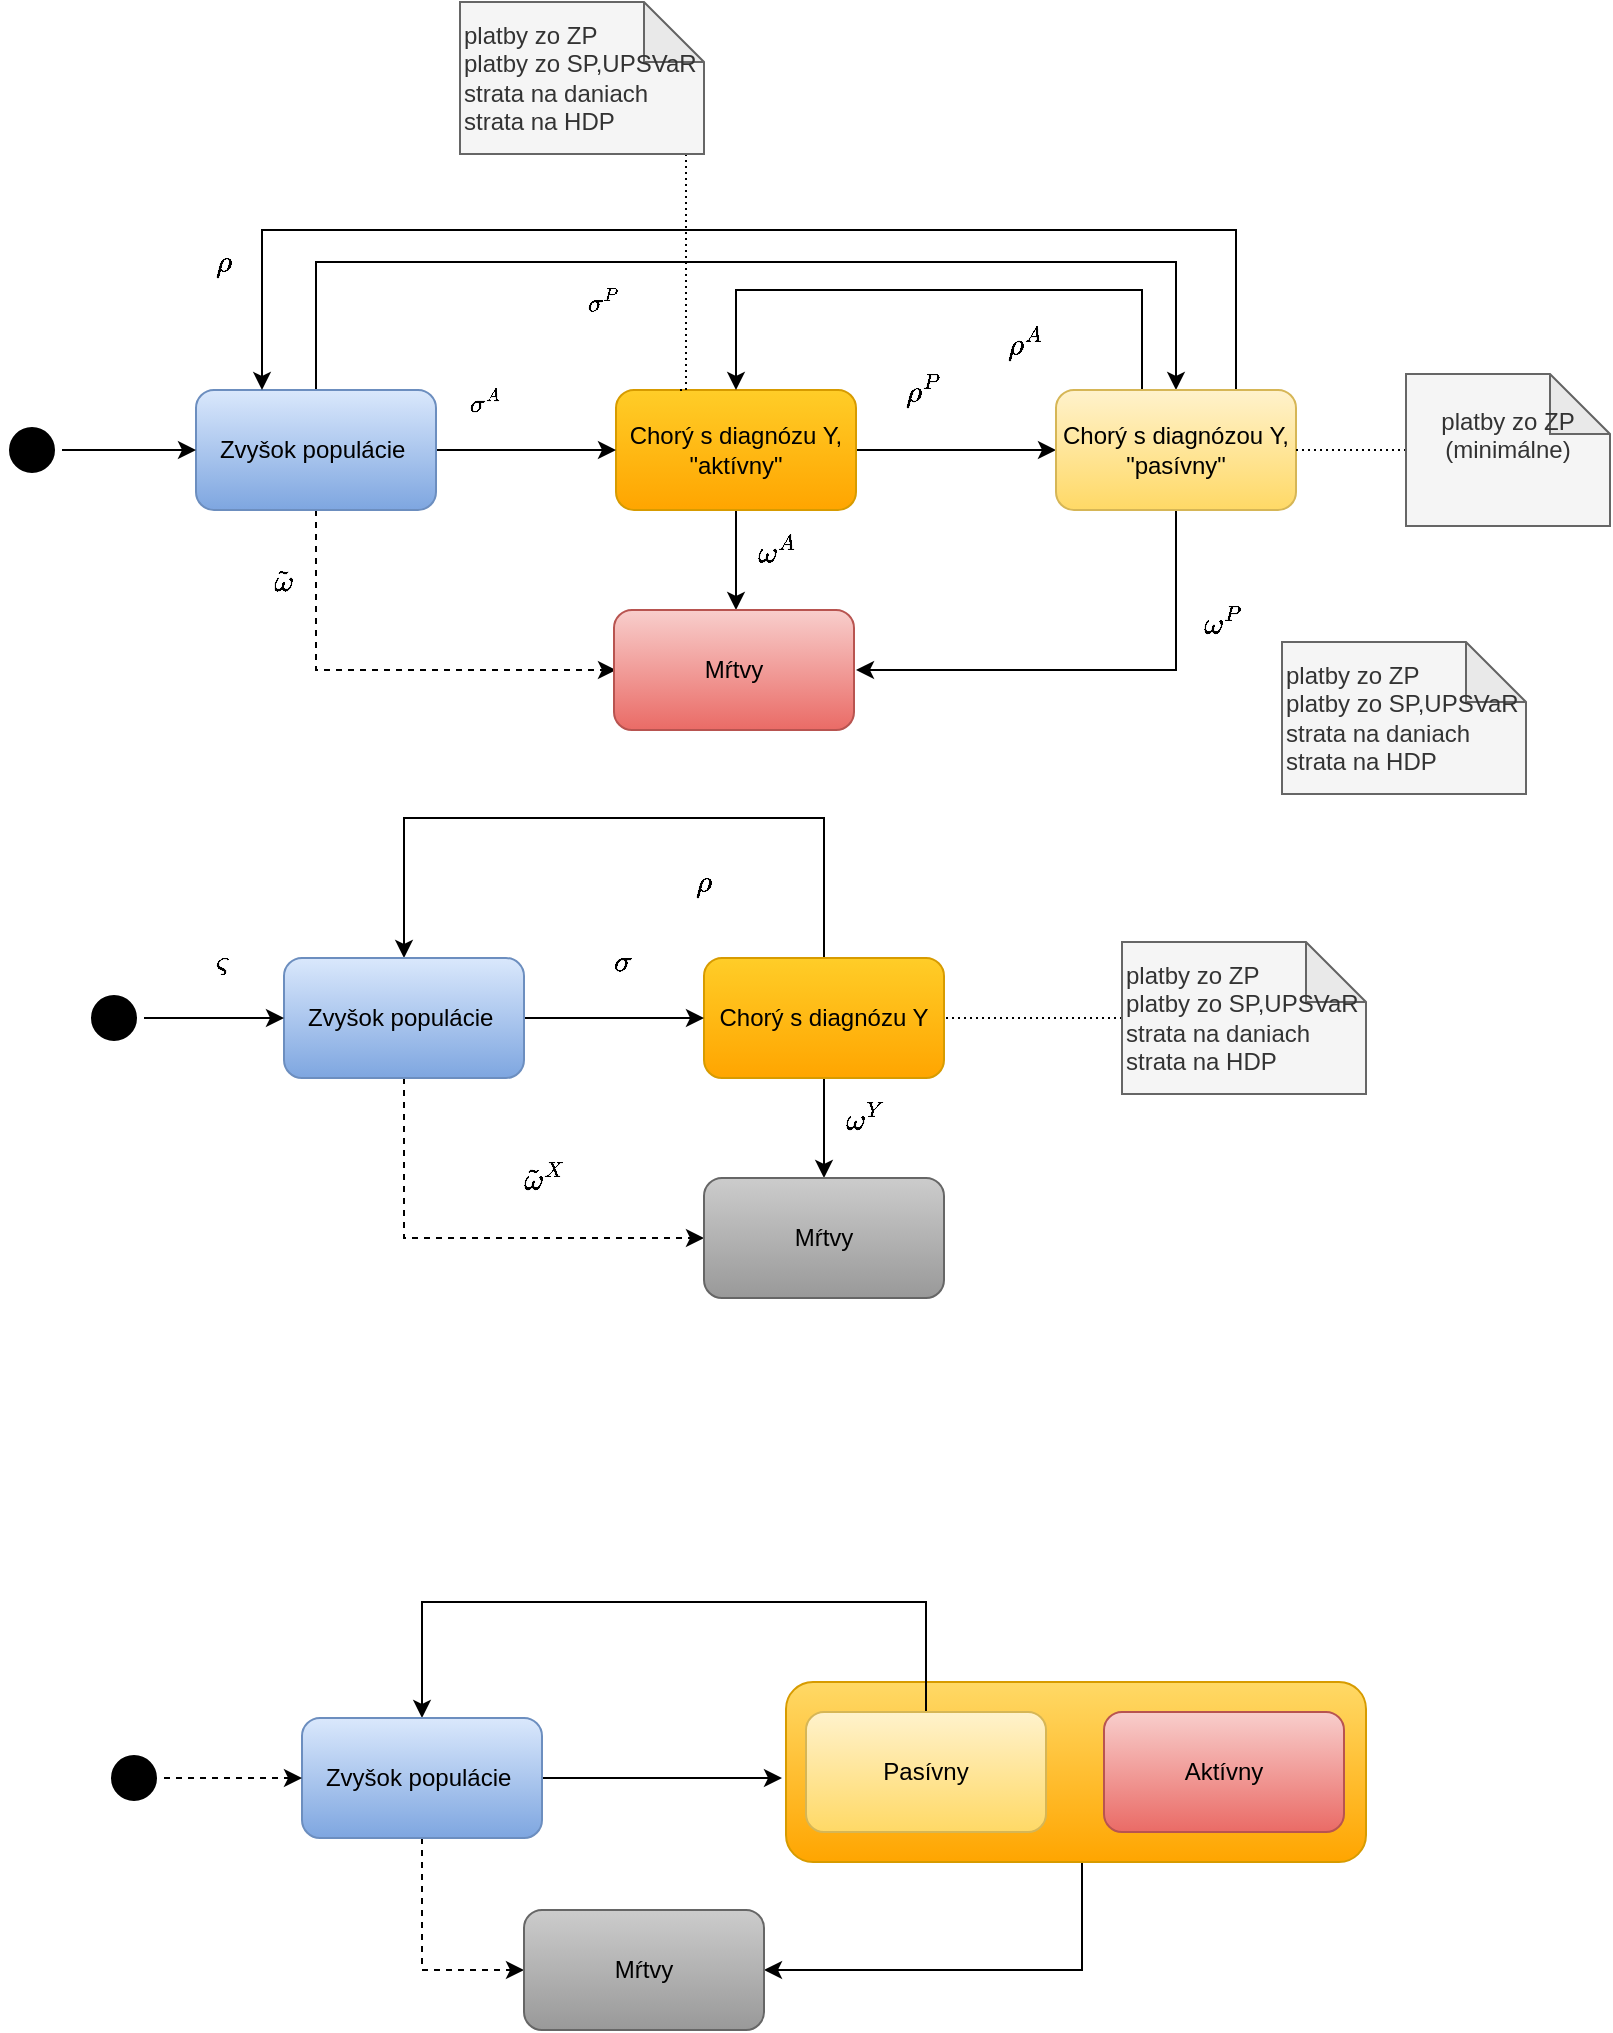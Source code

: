 <mxfile version="17.1.0" type="github">
  <diagram id="GxeuKTXnx9VGVfUCvlwk" name="Page-1">
    <mxGraphModel dx="1532" dy="808" grid="1" gridSize="10" guides="1" tooltips="1" connect="1" arrows="1" fold="1" page="1" pageScale="1" pageWidth="850" pageHeight="1100" math="1" shadow="0">
      <root>
        <mxCell id="0" />
        <mxCell id="1" parent="0" />
        <mxCell id="LXL8oJjJBJb_XbVYSXAR-5" value="$$\omega^A$$" style="edgeStyle=orthogonalEdgeStyle;rounded=0;orthogonalLoop=1;jettySize=auto;html=1;fontStyle=1;fontSize=13;" parent="1" source="LXL8oJjJBJb_XbVYSXAR-1" edge="1">
          <mxGeometry x="-0.2" y="20" relative="1" as="geometry">
            <mxPoint as="offset" />
            <mxPoint x="387" y="324" as="targetPoint" />
          </mxGeometry>
        </mxCell>
        <mxCell id="LXL8oJjJBJb_XbVYSXAR-9" style="edgeStyle=orthogonalEdgeStyle;rounded=0;orthogonalLoop=1;jettySize=auto;html=1;entryX=0;entryY=0.5;entryDx=0;entryDy=0;" parent="1" edge="1">
          <mxGeometry relative="1" as="geometry">
            <mxPoint x="447" y="244" as="sourcePoint" />
            <mxPoint x="547" y="244" as="targetPoint" />
          </mxGeometry>
        </mxCell>
        <mxCell id="LXL8oJjJBJb_XbVYSXAR-12" value="$$\rho^P$$" style="edgeLabel;html=1;align=center;verticalAlign=middle;resizable=0;points=[];fontStyle=1;fontSize=13;" parent="LXL8oJjJBJb_XbVYSXAR-9" vertex="1" connectable="0">
          <mxGeometry x="-0.285" y="2" relative="1" as="geometry">
            <mxPoint x="-3" y="-28" as="offset" />
          </mxGeometry>
        </mxCell>
        <mxCell id="LXL8oJjJBJb_XbVYSXAR-1" value="Chorý s diagnózu Y,&lt;br&gt;&quot;aktívny&quot;" style="rounded=1;whiteSpace=wrap;html=1;fillColor=#ffcd28;strokeColor=#d79b00;gradientColor=#ffa500;" parent="1" vertex="1">
          <mxGeometry x="327" y="214" width="120" height="60" as="geometry" />
        </mxCell>
        <mxCell id="LXL8oJjJBJb_XbVYSXAR-6" style="edgeStyle=orthogonalEdgeStyle;rounded=0;orthogonalLoop=1;jettySize=auto;html=1;entryX=0;entryY=0.5;entryDx=0;entryDy=0;dashed=1;fontSize=13;fontStyle=1" parent="1" edge="1">
          <mxGeometry relative="1" as="geometry">
            <Array as="points">
              <mxPoint x="177" y="354" />
            </Array>
            <mxPoint x="177" y="274" as="sourcePoint" />
            <mxPoint x="327" y="354" as="targetPoint" />
          </mxGeometry>
        </mxCell>
        <mxCell id="LXL8oJjJBJb_XbVYSXAR-13" value="$$\tilde{\omega}$$" style="edgeLabel;html=1;align=center;verticalAlign=middle;resizable=0;points=[];fontStyle=1;fontSize=13;" parent="LXL8oJjJBJb_XbVYSXAR-6" vertex="1" connectable="0">
          <mxGeometry x="0.259" relative="1" as="geometry">
            <mxPoint x="-82" y="-44" as="offset" />
          </mxGeometry>
        </mxCell>
        <mxCell id="y71OQpIPpyjUGrTFZz0K-3" style="edgeStyle=orthogonalEdgeStyle;rounded=0;orthogonalLoop=1;jettySize=auto;html=1;" edge="1" parent="1" source="LXL8oJjJBJb_XbVYSXAR-2" target="LXL8oJjJBJb_XbVYSXAR-8">
          <mxGeometry relative="1" as="geometry">
            <Array as="points">
              <mxPoint x="177" y="150" />
              <mxPoint x="607" y="150" />
            </Array>
          </mxGeometry>
        </mxCell>
        <mxCell id="y71OQpIPpyjUGrTFZz0K-5" value="$$\sigma^P$$" style="edgeLabel;html=1;align=center;verticalAlign=middle;resizable=0;points=[];" vertex="1" connectable="0" parent="y71OQpIPpyjUGrTFZz0K-3">
          <mxGeometry x="0.37" y="1" relative="1" as="geometry">
            <mxPoint x="-175" y="21" as="offset" />
          </mxGeometry>
        </mxCell>
        <mxCell id="y71OQpIPpyjUGrTFZz0K-6" style="edgeStyle=orthogonalEdgeStyle;rounded=0;orthogonalLoop=1;jettySize=auto;html=1;entryX=0;entryY=0.5;entryDx=0;entryDy=0;" edge="1" parent="1" source="LXL8oJjJBJb_XbVYSXAR-2" target="LXL8oJjJBJb_XbVYSXAR-1">
          <mxGeometry relative="1" as="geometry" />
        </mxCell>
        <mxCell id="y71OQpIPpyjUGrTFZz0K-7" value="$$\sigma^A$$" style="edgeLabel;html=1;align=center;verticalAlign=middle;resizable=0;points=[];" vertex="1" connectable="0" parent="y71OQpIPpyjUGrTFZz0K-6">
          <mxGeometry x="-0.215" y="-3" relative="1" as="geometry">
            <mxPoint x="-12" y="-27" as="offset" />
          </mxGeometry>
        </mxCell>
        <mxCell id="LXL8oJjJBJb_XbVYSXAR-2" value="Zvyšok populácie&amp;nbsp;" style="rounded=1;whiteSpace=wrap;html=1;labelBackgroundColor=none;fillColor=#dae8fc;strokeColor=#6c8ebf;gradientColor=#7ea6e0;" parent="1" vertex="1">
          <mxGeometry x="117" y="214" width="120" height="60" as="geometry" />
        </mxCell>
        <mxCell id="LXL8oJjJBJb_XbVYSXAR-3" value="Mŕtvy" style="rounded=1;whiteSpace=wrap;html=1;fillColor=#f8cecc;strokeColor=#b85450;gradientColor=#ea6b66;" parent="1" vertex="1">
          <mxGeometry x="326" y="324" width="120" height="60" as="geometry" />
        </mxCell>
        <mxCell id="LXL8oJjJBJb_XbVYSXAR-10" style="edgeStyle=orthogonalEdgeStyle;rounded=0;orthogonalLoop=1;jettySize=auto;html=1;entryX=0.5;entryY=0;entryDx=0;entryDy=0;" parent="1" source="LXL8oJjJBJb_XbVYSXAR-8" target="LXL8oJjJBJb_XbVYSXAR-1" edge="1">
          <mxGeometry relative="1" as="geometry">
            <Array as="points">
              <mxPoint x="590" y="164" />
              <mxPoint x="387" y="164" />
            </Array>
          </mxGeometry>
        </mxCell>
        <mxCell id="LXL8oJjJBJb_XbVYSXAR-15" value="$$\rho^A$$" style="edgeLabel;html=1;align=center;verticalAlign=middle;resizable=0;points=[];fontStyle=1;fontSize=13;" parent="LXL8oJjJBJb_XbVYSXAR-10" vertex="1" connectable="0">
          <mxGeometry x="-0.151" y="2" relative="1" as="geometry">
            <mxPoint x="19" y="24" as="offset" />
          </mxGeometry>
        </mxCell>
        <mxCell id="LXL8oJjJBJb_XbVYSXAR-11" value="$$\omega^P$$" style="edgeStyle=orthogonalEdgeStyle;rounded=0;orthogonalLoop=1;jettySize=auto;html=1;entryX=1;entryY=0.5;entryDx=0;entryDy=0;fontStyle=1;fontSize=13;" parent="1" source="LXL8oJjJBJb_XbVYSXAR-8" edge="1">
          <mxGeometry x="-0.533" y="23" relative="1" as="geometry">
            <Array as="points">
              <mxPoint x="607" y="354" />
            </Array>
            <mxPoint as="offset" />
            <mxPoint x="447" y="354" as="targetPoint" />
          </mxGeometry>
        </mxCell>
        <mxCell id="LXL8oJjJBJb_XbVYSXAR-30" style="edgeStyle=orthogonalEdgeStyle;rounded=0;orthogonalLoop=1;jettySize=auto;html=1;exitX=0.75;exitY=0;exitDx=0;exitDy=0;fontSize=13;fontStyle=1" parent="1" source="LXL8oJjJBJb_XbVYSXAR-8" edge="1">
          <mxGeometry relative="1" as="geometry">
            <mxPoint x="150" y="214" as="targetPoint" />
            <Array as="points">
              <mxPoint x="637" y="134" />
              <mxPoint x="150" y="134" />
            </Array>
          </mxGeometry>
        </mxCell>
        <mxCell id="LXL8oJjJBJb_XbVYSXAR-31" value="$$\rho$$" style="edgeLabel;html=1;align=center;verticalAlign=middle;resizable=0;points=[];fontSize=13;fontStyle=1" parent="LXL8oJjJBJb_XbVYSXAR-30" vertex="1" connectable="0">
          <mxGeometry x="-0.114" y="2" relative="1" as="geometry">
            <mxPoint x="-300" y="14" as="offset" />
          </mxGeometry>
        </mxCell>
        <mxCell id="LXL8oJjJBJb_XbVYSXAR-8" value="Chorý s diagnózou Y,&lt;br&gt;&quot;pasívny&quot;" style="rounded=1;whiteSpace=wrap;html=1;fillColor=#fff2cc;strokeColor=#d6b656;gradientColor=#ffd966;" parent="1" vertex="1">
          <mxGeometry x="547" y="214" width="120" height="60" as="geometry" />
        </mxCell>
        <mxCell id="LXL8oJjJBJb_XbVYSXAR-14" value="$$\omega^Y$$" style="edgeStyle=orthogonalEdgeStyle;rounded=0;orthogonalLoop=1;jettySize=auto;html=1;fontStyle=1;fontSize=13;" parent="1" source="LXL8oJjJBJb_XbVYSXAR-18" target="LXL8oJjJBJb_XbVYSXAR-23" edge="1">
          <mxGeometry x="-0.2" y="20" relative="1" as="geometry">
            <mxPoint as="offset" />
          </mxGeometry>
        </mxCell>
        <mxCell id="LXL8oJjJBJb_XbVYSXAR-28" style="edgeStyle=orthogonalEdgeStyle;rounded=0;orthogonalLoop=1;jettySize=auto;html=1;entryX=0.5;entryY=0;entryDx=0;entryDy=0;" parent="1" source="LXL8oJjJBJb_XbVYSXAR-18" target="LXL8oJjJBJb_XbVYSXAR-22" edge="1">
          <mxGeometry relative="1" as="geometry">
            <mxPoint x="221" y="488" as="targetPoint" />
            <Array as="points">
              <mxPoint x="431" y="428" />
              <mxPoint x="221" y="428" />
            </Array>
          </mxGeometry>
        </mxCell>
        <mxCell id="LXL8oJjJBJb_XbVYSXAR-29" value="$$\rho$$" style="edgeLabel;html=1;align=center;verticalAlign=middle;resizable=0;points=[];fontStyle=1;fontSize=13;" parent="LXL8oJjJBJb_XbVYSXAR-28" vertex="1" connectable="0">
          <mxGeometry x="-0.214" y="3" relative="1" as="geometry">
            <mxPoint x="7" y="29" as="offset" />
          </mxGeometry>
        </mxCell>
        <mxCell id="LXL8oJjJBJb_XbVYSXAR-18" value="Chorý s diagnózu Y" style="rounded=1;whiteSpace=wrap;html=1;fillColor=#ffcd28;gradientColor=#ffa500;strokeColor=#d79b00;" parent="1" vertex="1">
          <mxGeometry x="371" y="498" width="120" height="60" as="geometry" />
        </mxCell>
        <mxCell id="LXL8oJjJBJb_XbVYSXAR-19" value="$$\sigma$$" style="edgeStyle=orthogonalEdgeStyle;rounded=0;orthogonalLoop=1;jettySize=auto;html=1;fontStyle=1;fontSize=13;" parent="1" edge="1">
          <mxGeometry x="0.089" y="28" relative="1" as="geometry">
            <mxPoint x="281" y="528" as="sourcePoint" />
            <mxPoint x="371" y="528" as="targetPoint" />
            <Array as="points">
              <mxPoint x="321" y="528" />
              <mxPoint x="321" y="528" />
            </Array>
            <mxPoint as="offset" />
          </mxGeometry>
        </mxCell>
        <mxCell id="LXL8oJjJBJb_XbVYSXAR-20" style="edgeStyle=orthogonalEdgeStyle;rounded=0;orthogonalLoop=1;jettySize=auto;html=1;entryX=0;entryY=0.5;entryDx=0;entryDy=0;dashed=1;" parent="1" source="LXL8oJjJBJb_XbVYSXAR-22" target="LXL8oJjJBJb_XbVYSXAR-23" edge="1">
          <mxGeometry relative="1" as="geometry">
            <Array as="points">
              <mxPoint x="221" y="638" />
            </Array>
          </mxGeometry>
        </mxCell>
        <mxCell id="LXL8oJjJBJb_XbVYSXAR-21" value="$$\tilde{\omega}^X$$" style="edgeLabel;html=1;align=center;verticalAlign=middle;resizable=0;points=[];fontStyle=1;fontSize=13;" parent="LXL8oJjJBJb_XbVYSXAR-20" vertex="1" connectable="0">
          <mxGeometry x="0.259" relative="1" as="geometry">
            <mxPoint x="5" y="-30" as="offset" />
          </mxGeometry>
        </mxCell>
        <mxCell id="LXL8oJjJBJb_XbVYSXAR-22" value="Zvyšok populácie&amp;nbsp;" style="rounded=1;whiteSpace=wrap;html=1;fillColor=#dae8fc;gradientColor=#7ea6e0;strokeColor=#6c8ebf;" parent="1" vertex="1">
          <mxGeometry x="161" y="498" width="120" height="60" as="geometry" />
        </mxCell>
        <mxCell id="LXL8oJjJBJb_XbVYSXAR-23" value="Mŕtvy" style="rounded=1;whiteSpace=wrap;html=1;fillColor=#CCCCCC;gradientColor=#999999;strokeColor=#666666;" parent="1" vertex="1">
          <mxGeometry x="371" y="608" width="120" height="60" as="geometry" />
        </mxCell>
        <mxCell id="Da9pE7p7JjAD6fLggsI1-11" style="edgeStyle=orthogonalEdgeStyle;rounded=0;orthogonalLoop=1;jettySize=auto;html=1;entryX=0.25;entryY=0;entryDx=0;entryDy=0;endArrow=none;endFill=0;dashed=1;dashPattern=1 2;" parent="1" target="LXL8oJjJBJb_XbVYSXAR-1" edge="1">
          <mxGeometry relative="1" as="geometry">
            <Array as="points">
              <mxPoint x="362" y="214" />
            </Array>
            <mxPoint x="362" y="96" as="sourcePoint" />
          </mxGeometry>
        </mxCell>
        <mxCell id="Da9pE7p7JjAD6fLggsI1-7" value="platby zo ZP&lt;br&gt;platby zo SP,UPSVaR&lt;br&gt;strata na daniach&lt;br&gt;strata na HDP" style="shape=note;whiteSpace=wrap;html=1;backgroundOutline=1;darkOpacity=0.05;align=left;fillColor=#f5f5f5;strokeColor=#666666;fontColor=#333333;" parent="1" vertex="1">
          <mxGeometry x="249" y="20" width="122" height="76" as="geometry" />
        </mxCell>
        <mxCell id="Da9pE7p7JjAD6fLggsI1-12" style="edgeStyle=orthogonalEdgeStyle;rounded=0;orthogonalLoop=1;jettySize=auto;html=1;entryX=1;entryY=0.5;entryDx=0;entryDy=0;dashed=1;dashPattern=1 2;endArrow=none;endFill=0;" parent="1" source="Da9pE7p7JjAD6fLggsI1-10" target="LXL8oJjJBJb_XbVYSXAR-8" edge="1">
          <mxGeometry relative="1" as="geometry" />
        </mxCell>
        <mxCell id="Da9pE7p7JjAD6fLggsI1-10" value="platby zo ZP&lt;br&gt;(minimálne)&lt;br&gt;&lt;br&gt;" style="shape=note;whiteSpace=wrap;html=1;backgroundOutline=1;darkOpacity=0.05;align=center;fillColor=#f5f5f5;fontColor=#333333;strokeColor=#666666;verticalAlign=middle;" parent="1" vertex="1">
          <mxGeometry x="722" y="206" width="102" height="76" as="geometry" />
        </mxCell>
        <mxCell id="Da9pE7p7JjAD6fLggsI1-14" style="edgeStyle=orthogonalEdgeStyle;rounded=0;orthogonalLoop=1;jettySize=auto;html=1;entryX=1;entryY=0.5;entryDx=0;entryDy=0;dashed=1;dashPattern=1 2;endArrow=none;endFill=0;" parent="1" source="Da9pE7p7JjAD6fLggsI1-13" target="LXL8oJjJBJb_XbVYSXAR-18" edge="1">
          <mxGeometry relative="1" as="geometry" />
        </mxCell>
        <mxCell id="Da9pE7p7JjAD6fLggsI1-13" value="platby zo ZP&lt;br&gt;platby zo SP,UPSVaR&lt;br&gt;strata na daniach&lt;br&gt;strata na HDP" style="shape=note;whiteSpace=wrap;html=1;backgroundOutline=1;darkOpacity=0.05;align=left;fillColor=#f5f5f5;strokeColor=#666666;fontColor=#333333;" parent="1" vertex="1">
          <mxGeometry x="580" y="490" width="122" height="76" as="geometry" />
        </mxCell>
        <mxCell id="VfRT5XxJB_jVUhp1PxUX-8" style="edgeStyle=orthogonalEdgeStyle;rounded=0;orthogonalLoop=1;jettySize=auto;html=1;entryX=0;entryY=0.5;entryDx=0;entryDy=0;fontSize=13;strokeColor=#000000;" parent="1" source="VfRT5XxJB_jVUhp1PxUX-3" target="LXL8oJjJBJb_XbVYSXAR-2" edge="1">
          <mxGeometry relative="1" as="geometry" />
        </mxCell>
        <mxCell id="VfRT5XxJB_jVUhp1PxUX-3" value="" style="ellipse;html=1;shape=startState;fillColor=#000000;strokeColor=#000000;" parent="1" vertex="1">
          <mxGeometry x="20" y="229" width="30" height="30" as="geometry" />
        </mxCell>
        <mxCell id="VfRT5XxJB_jVUhp1PxUX-6" value="$$\varsigma$$" style="edgeStyle=orthogonalEdgeStyle;rounded=0;orthogonalLoop=1;jettySize=auto;html=1;entryX=0;entryY=0.5;entryDx=0;entryDy=0;strokeColor=#000000;fontStyle=1;fontSize=13;" parent="1" source="VfRT5XxJB_jVUhp1PxUX-5" target="LXL8oJjJBJb_XbVYSXAR-22" edge="1">
          <mxGeometry x="0.114" y="28" relative="1" as="geometry">
            <mxPoint as="offset" />
          </mxGeometry>
        </mxCell>
        <mxCell id="VfRT5XxJB_jVUhp1PxUX-5" value="" style="ellipse;html=1;shape=startState;fillColor=#000000;strokeColor=#000000;" parent="1" vertex="1">
          <mxGeometry x="61" y="513" width="30" height="30" as="geometry" />
        </mxCell>
        <mxCell id="y71OQpIPpyjUGrTFZz0K-8" value="platby zo ZP&lt;br&gt;platby zo SP,UPSVaR&lt;br&gt;strata na daniach&lt;br&gt;strata na HDP" style="shape=note;whiteSpace=wrap;html=1;backgroundOutline=1;darkOpacity=0.05;align=left;fillColor=#f5f5f5;strokeColor=#666666;fontColor=#333333;" vertex="1" parent="1">
          <mxGeometry x="660" y="340" width="122" height="76" as="geometry" />
        </mxCell>
        <mxCell id="y71OQpIPpyjUGrTFZz0K-34" style="edgeStyle=orthogonalEdgeStyle;rounded=0;orthogonalLoop=1;jettySize=auto;html=1;entryX=1;entryY=0.5;entryDx=0;entryDy=0;" edge="1" parent="1" source="y71OQpIPpyjUGrTFZz0K-13" target="y71OQpIPpyjUGrTFZz0K-28">
          <mxGeometry relative="1" as="geometry">
            <Array as="points">
              <mxPoint x="560" y="1004" />
            </Array>
          </mxGeometry>
        </mxCell>
        <mxCell id="y71OQpIPpyjUGrTFZz0K-13" value="" style="rounded=1;whiteSpace=wrap;html=1;gradientColor=#FFA500;fillColor=#FFD966;strokeColor=#D79B00;" vertex="1" parent="1">
          <mxGeometry x="412" y="860" width="290" height="90" as="geometry" />
        </mxCell>
        <mxCell id="y71OQpIPpyjUGrTFZz0K-36" style="edgeStyle=orthogonalEdgeStyle;rounded=0;orthogonalLoop=1;jettySize=auto;html=1;" edge="1" parent="1" source="y71OQpIPpyjUGrTFZz0K-17" target="y71OQpIPpyjUGrTFZz0K-27">
          <mxGeometry relative="1" as="geometry">
            <Array as="points">
              <mxPoint x="482" y="820" />
              <mxPoint x="230" y="820" />
            </Array>
          </mxGeometry>
        </mxCell>
        <mxCell id="y71OQpIPpyjUGrTFZz0K-17" value="Pasívny" style="rounded=1;whiteSpace=wrap;html=1;fillColor=#fff2cc;gradientColor=#ffd966;strokeColor=#d6b656;" vertex="1" parent="1">
          <mxGeometry x="422" y="875" width="120" height="60" as="geometry" />
        </mxCell>
        <mxCell id="y71OQpIPpyjUGrTFZz0K-18" value="Aktívny" style="rounded=1;whiteSpace=wrap;html=1;fillColor=#f8cecc;gradientColor=#ea6b66;strokeColor=#b85450;" vertex="1" parent="1">
          <mxGeometry x="571" y="875" width="120" height="60" as="geometry" />
        </mxCell>
        <mxCell id="y71OQpIPpyjUGrTFZz0K-30" style="edgeStyle=orthogonalEdgeStyle;rounded=0;orthogonalLoop=1;jettySize=auto;html=1;" edge="1" parent="1" source="y71OQpIPpyjUGrTFZz0K-27">
          <mxGeometry relative="1" as="geometry">
            <mxPoint x="410" y="908" as="targetPoint" />
          </mxGeometry>
        </mxCell>
        <mxCell id="y71OQpIPpyjUGrTFZz0K-31" style="edgeStyle=orthogonalEdgeStyle;rounded=0;orthogonalLoop=1;jettySize=auto;html=1;entryX=0;entryY=0.5;entryDx=0;entryDy=0;dashed=1;" edge="1" parent="1" source="y71OQpIPpyjUGrTFZz0K-27" target="y71OQpIPpyjUGrTFZz0K-28">
          <mxGeometry relative="1" as="geometry" />
        </mxCell>
        <mxCell id="y71OQpIPpyjUGrTFZz0K-27" value="Zvyšok populácie&amp;nbsp;" style="rounded=1;whiteSpace=wrap;html=1;labelBackgroundColor=none;fillColor=#dae8fc;strokeColor=#6c8ebf;gradientColor=#7ea6e0;" vertex="1" parent="1">
          <mxGeometry x="170" y="878" width="120" height="60" as="geometry" />
        </mxCell>
        <mxCell id="y71OQpIPpyjUGrTFZz0K-28" value="Mŕtvy" style="rounded=1;whiteSpace=wrap;html=1;fillColor=#CCCCCC;gradientColor=#999999;strokeColor=#666666;" vertex="1" parent="1">
          <mxGeometry x="281" y="974" width="120" height="60" as="geometry" />
        </mxCell>
        <mxCell id="y71OQpIPpyjUGrTFZz0K-38" value="" style="edgeStyle=orthogonalEdgeStyle;rounded=0;orthogonalLoop=1;jettySize=auto;html=1;dashed=1;" edge="1" parent="1" source="y71OQpIPpyjUGrTFZz0K-37" target="y71OQpIPpyjUGrTFZz0K-27">
          <mxGeometry relative="1" as="geometry" />
        </mxCell>
        <mxCell id="y71OQpIPpyjUGrTFZz0K-37" value="" style="ellipse;html=1;shape=startState;fillColor=#000000;strokeColor=#000000;" vertex="1" parent="1">
          <mxGeometry x="71" y="893" width="30" height="30" as="geometry" />
        </mxCell>
      </root>
    </mxGraphModel>
  </diagram>
</mxfile>
